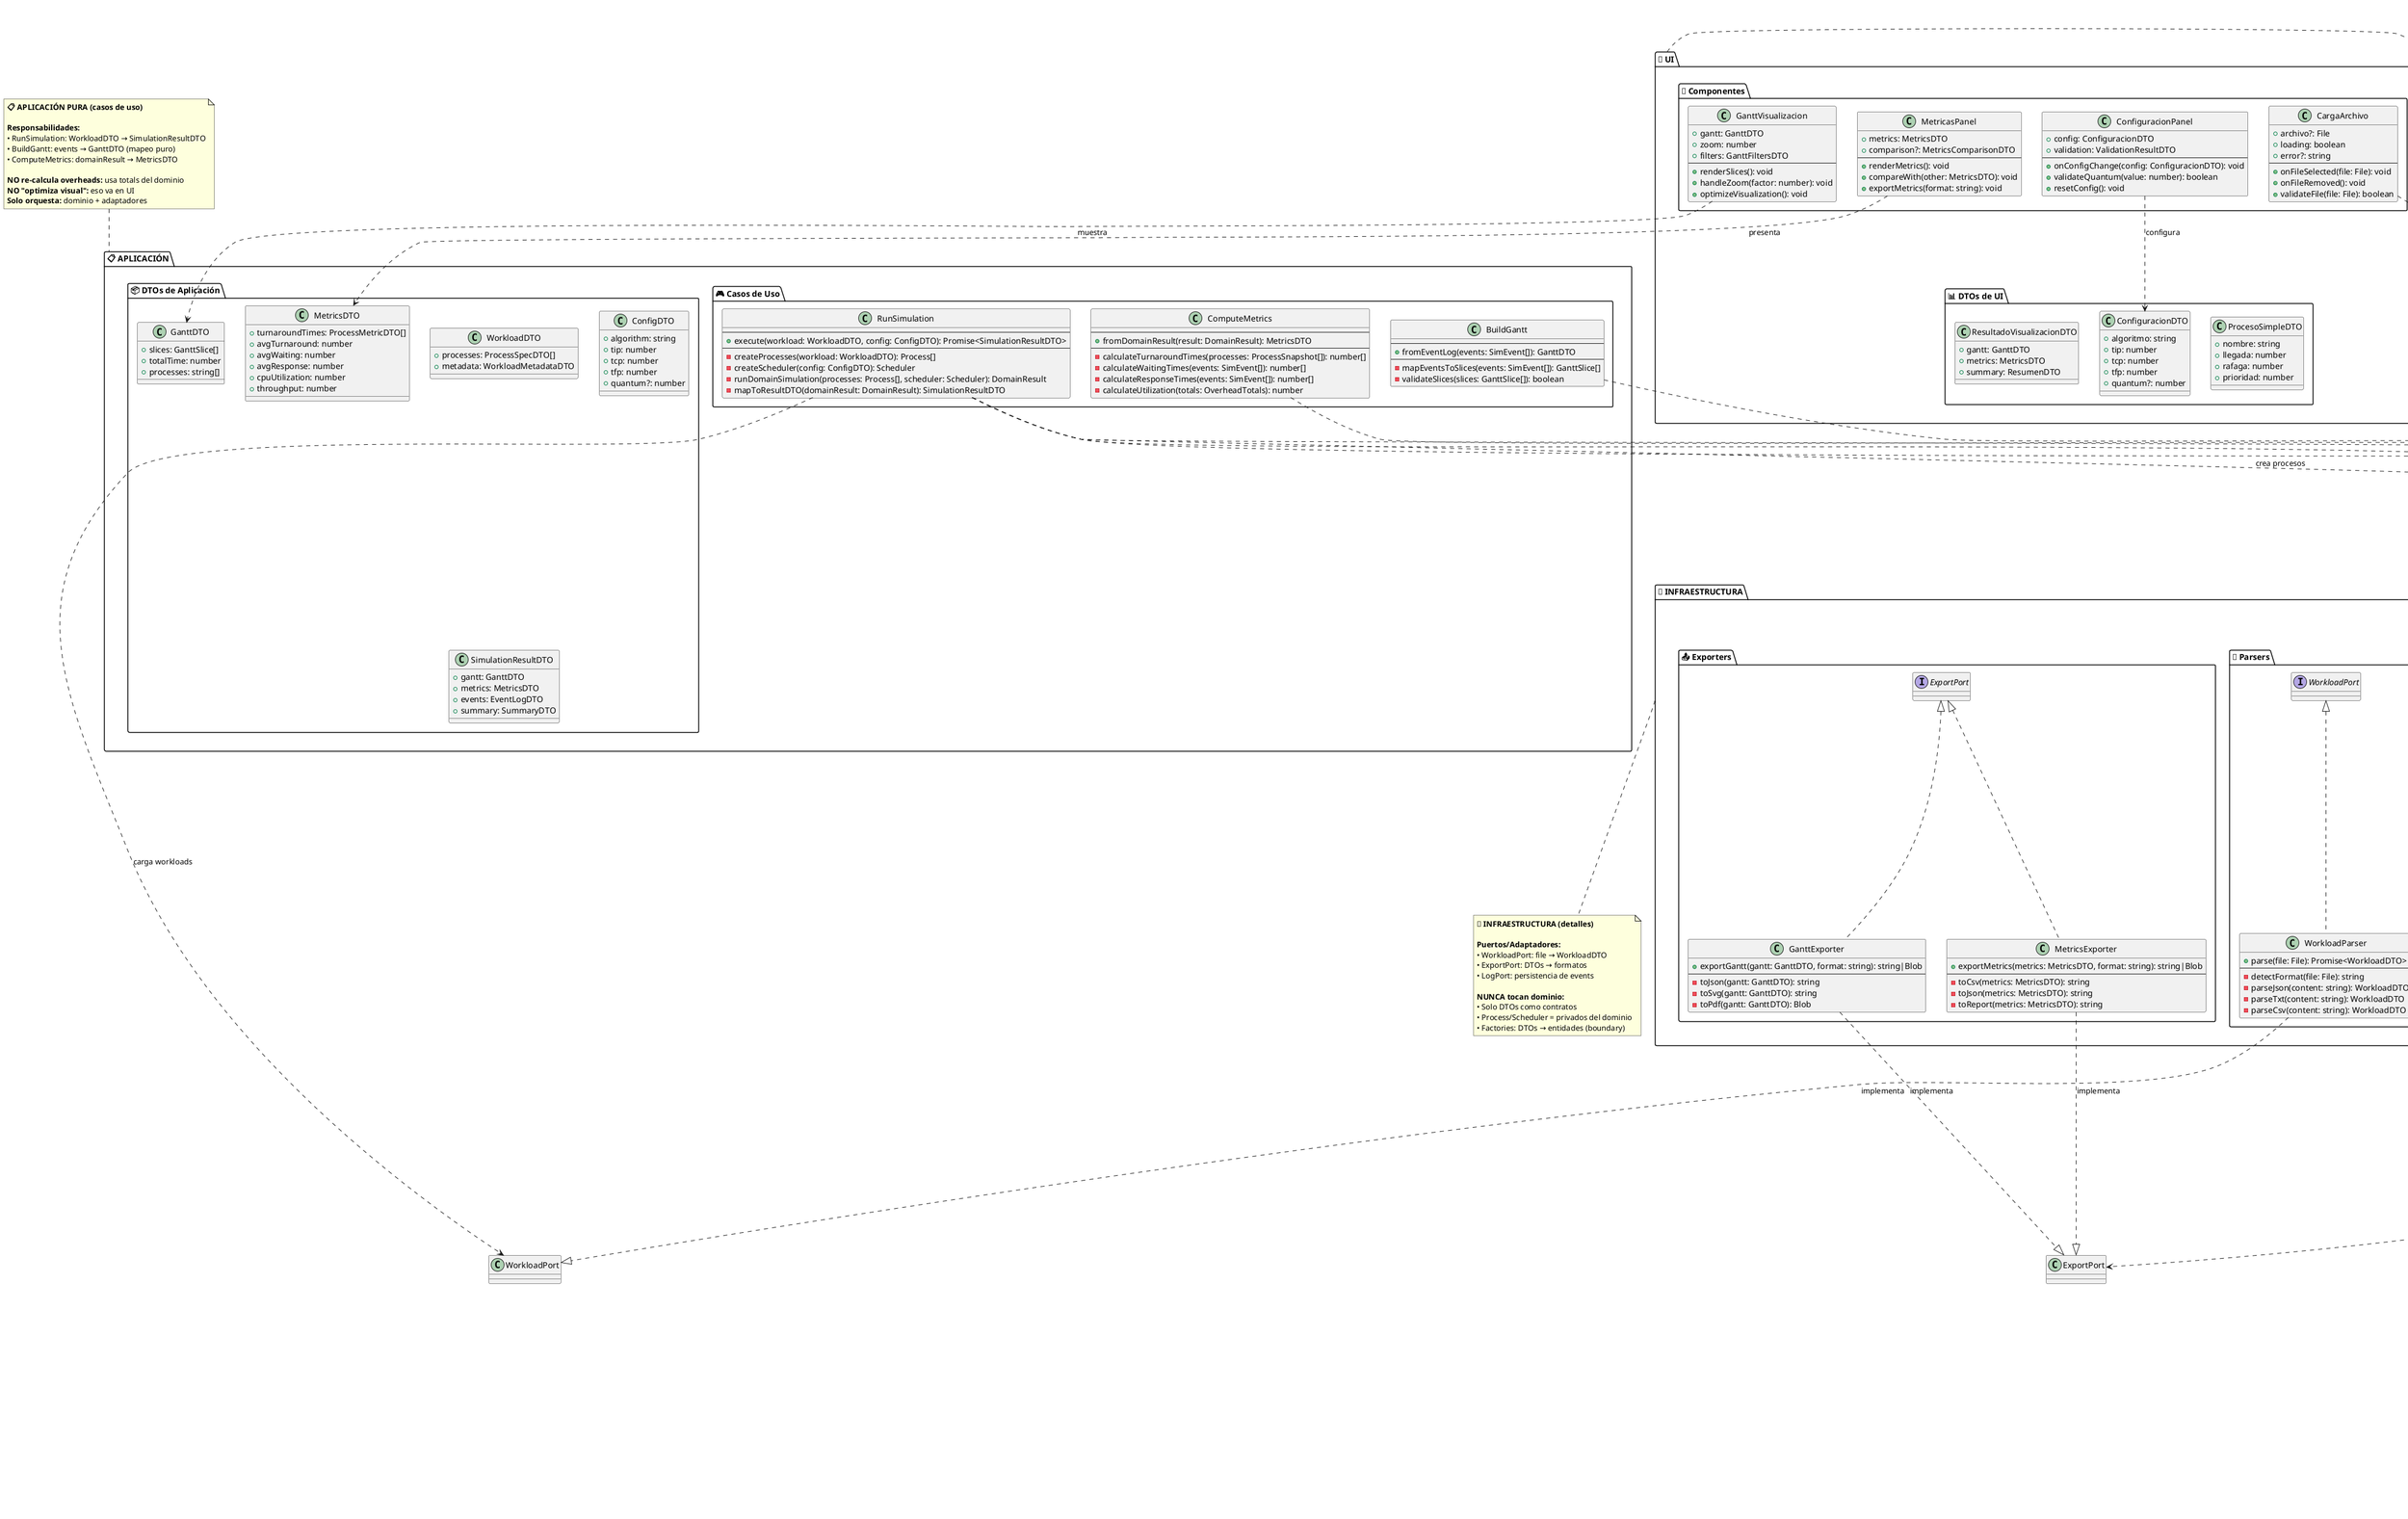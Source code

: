 @startuml DiagramaClases_Arquitectura_Optimizada

title "Diagrama de Clases - Arquitectura Optimizada (Motor Unico + Event Log)"

' ===============================
' DOMINIO PURO (sin dependencias)
' ===============================
package "🏛️ DOMINIO PURO" as domain {
  
  package "🎯 Agregado Raíz" as root {
    class Simulation {
      ' Estado privado del sistema
      -clock: Clock
      -eventQueue: EventQueue
      -cpu: Cpu
      -readyQueue: ReadyQueue
      -scheduler: Scheduler
      -eventLog: SimEvent[] 
      -overheadTotals: OverheadTotals
      --
      ' API pública simple
      +run(processes: Process[], scheduler: Scheduler): DomainResult
      +getCurrentTime(): number
      +getEventLog(): SimEvent[]
      +getTotals(): OverheadTotals
      --
      ' Manejadores de eventos privados (TIP/TCP/TFP centralizados)
      -handleJobArrival(event: JobArrives): void
      -handleTipDone(event: TipDone): void
      -handleDispatch(event: Dispatch): void
      -handleCpuBurstDone(event: CpuBurstDone): void 
      -handleQuantumExpired(event: QuantumExpired): void
      -handleIoDone(event: IoDone): void
      -handleProcessDone(event: ProcessDone): void
      --
      ' Overhead cobrado en únicos puntos correctos
      -cobrarTIP(process: Process): void
      -cobrarTCP(action: "dispatch"|"preempt"): void 
      -cobrarTFP(process: Process): void
      --
      ' Event log inmutable (fuente de verdad única)
      -registrarEvento(event: SimEvent): void
      -programarEvento(time: number, type: EventType, pid: string): void
    }
  }
  
  package "🧱 Entidades" as entities {
    class Process {
      ' Propiedades inmutables 
      +readonly id: string
      +readonly arrivalTime: number
      +readonly totalCpuTime: number
      +readonly totalIoTime: number
      +readonly priority: number
      +readonly burstCount: number
      --
      ' Estado mutable (solo transiciones válidas)
      +state: ProcessState
      +remainingCpu: number
      +remainingIo: number
      +currentBurst: number
      --
      ' Transiciones de estado (encapsuladas)
      +startTip(time: number): void
      +finishTip(time: number): void
      +run(deltaTime: number): void
      +blockIo(time: number): void
      +finishIo(time: number): void
      +finishCpuBurst(time: number): void
      +finishAll(time: number): void
      --
      ' Consultas de estado
      +isCompleted(): boolean
      +needsIo(): boolean
      +canRun(): boolean
      +getRemainingTotal(): number
      +getCurrentBurstRemaining(): number
    }
  }
  
  package "⚙️ Recursos del Sistema" as resources {
    class Clock {
      -currentTime: number
      --
      +now(): number
      +advanceTo(time: number): void
      +tick(delta: number): void
    }
    
    class Cpu {
      -running?: Process
      -busyUntil: number
      -tcpAccumulated: number
      --
      +isIdle(): boolean
      +getCurrentProcess(): Process?
      +dispatch(process: Process, time: number): void
      +preempt(time: number): Process?
      +finishCurrentTask(time: number): Process?
      --
      ' TCP centralizado aquí
      +chargeTCP(action: "dispatch"|"preempt", time: number): number
    }
    
    class ReadyQueue {
      -processes: Process[]
      -policy: SchedulingPolicy
      --
      +push(process: Process): void
      +pop(): Process?
      +peek(): Process?
      +isEmpty(): boolean
      +size(): number
      +reorderByPolicy(): void
      +contains(processId: string): boolean
      +remove(processId: string): Process?
    }
  }
  
  package "📅 Sistema de Eventos" as events {
    class EventQueue {
      -queue: PriorityQueue<Event>
      --
      +schedule(event: Event): void
      +nextEvent(): Event?
      +isEmpty(): boolean
      +clear(): void
    }
    
    abstract class Event {
      +readonly time: number
      +readonly type: EventType  
      +readonly processId: string
      +readonly priority: number
      +readonly sequence: number
      --
      +compareTo(other: Event): number
    }
    
    class JobArrives extends Event {
      +readonly process: Process
    }
    
    class TipDone extends Event {}
    class Dispatch extends Event {}
    class CpuBurstDone extends Event {}
    class QuantumExpired extends Event {}
    class IoDone extends Event {}
    class ProcessDone extends Event {}
    
    class PriorityQueue<T> {
      -items: T[]
      -compare: (a: T, b: T) => number
      --
      +enqueue(item: T): void
      +dequeue(): T?
      +peek(): T?
      +isEmpty(): boolean
      +size(): number
    }
  }
  
  package "🎛️ Estrategias de Planificación" as scheduling {
    interface Scheduler {
      +getName(): string
      --
      ' API minimalista y clara
      +pick(readyQueue: ReadyQueue, currentTime: number): Process?
      +shouldPreempt(current: Process, candidate: Process, time: number): boolean
      +onDispatch?(process: Process, time: number): void
      +onQuantumTick?(time: number): void
    }
    
    class FCFSScheduler implements Scheduler {
      +getName(): "FCFS"
      +pick(ready: ReadyQueue, time: number): Process?
      +shouldPreempt(): false
    }
    
    class SJFScheduler implements Scheduler {
      +getName(): "SJF"  
      +pick(ready: ReadyQueue, time: number): Process?
      +shouldPreempt(): false
    }
    
    class SRTFScheduler implements Scheduler {
      +getName(): "SRTF"
      +pick(ready: ReadyQueue, time: number): Process?
      +shouldPreempt(current: Process, candidate: Process): boolean
    }
    
    class PriorityScheduler implements Scheduler {
      +getName(): "PRIORITY"
      +pick(ready: ReadyQueue, time: number): Process?  
      +shouldPreempt(current: Process, candidate: Process): boolean
      --
      ' Aging interno encapsulado
      -applyAging(processes: Process[], currentTime: number): void
    }
    
    class RoundRobinScheduler implements Scheduler {
      -quantum: number
      -quantumRemaining: number
      --
      +getName(): "RR"
      +pick(ready: ReadyQueue, time: number): Process?
      +shouldPreempt(): false
      +onDispatch(process: Process, time: number): void
      +onQuantumTick(time: number): boolean
      --
      ' Quantum interno (no filtra al Simulador)
      -startQuantum(): void
      -tickQuantum(): boolean
      -resetQuantum(): void
    }
  }
  
  package "📊 Tipos de Dominio" as domaintypes {
    enum ProcessState {
      NUEVO
      LISTO  
      CORRIENDO
      BLOQUEADO
      TERMINADO
    }
    
    enum EventType {
      JOB_ARRIVES
      TIP_DONE
      DISPATCH
      CPU_BURST_DONE
      QUANTUM_EXPIRED
      IO_DONE
      PROCESS_DONE
    }
    
    class SimEvent {
      +readonly time: number
      +readonly type: EventType
      +readonly processId: string
      +readonly fromState?: ProcessState
      +readonly toState?: ProcessState
      +readonly cpuDelta?: number
      +readonly overheadDelta?: number
      +readonly ioStart?: number
      +readonly description?: string
    }
    
    class OverheadTotals {
      +tip: number
      +tcp: number
      +tfp: number
      +totalUser: number
      +totalIdle: number
      +makespan: number
    }
    
    class DomainResult {
      +readonly events: SimEvent[]
      +readonly processes: ProcessSnapshot[]
      +readonly totals: OverheadTotals
    }
    
    class ProcessSnapshot {
      +readonly id: string
      +readonly finalState: ProcessState
      +readonly completionTime?: number
      +readonly turnaroundTime?: number
      +readonly waitingTime?: number
      +readonly responseTime?: number
    }
  }
}

' ===============================
' APLICACIÓN (casos de uso puros)
' ===============================
package "📋 APLICACIÓN" as application {
  
  package "🎮 Casos de Uso" as usecases {
    class RunSimulation {
      --
      ' Caso de uso principal
      +execute(workload: WorkloadDTO, config: ConfigDTO): Promise<SimulationResultDTO>
      --
      ' Orquestación simple
      -createProcesses(workload: WorkloadDTO): Process[]
      -createScheduler(config: ConfigDTO): Scheduler  
      -runDomainSimulation(processes: Process[], scheduler: Scheduler): DomainResult
      -mapToResultDTO(domainResult: DomainResult): SimulationResultDTO
    }
    
    class BuildGantt {
      --
      ' Mapeo puro desde event log
      +fromEventLog(events: SimEvent[]): GanttDTO
      --
      ' Sin "optimización visual" (eso va en UI)
      -mapEventsToSlices(events: SimEvent[]): GanttSlice[]
      -validateSlices(slices: GanttSlice[]): boolean
    }
    
    class ComputeMetrics {
      --
      ' Cálculo desde dominio (no re-calcula overheads)
      +fromDomainResult(result: DomainResult): MetricsDTO
      --
      ' Usa solo lo que devuelve el dominio
      -calculateTurnaroundTimes(processes: ProcessSnapshot[]): number[]
      -calculateWaitingTimes(events: SimEvent[]): number[]
      -calculateResponseTimes(events: SimEvent[]): number[]
      -calculateUtilization(totals: OverheadTotals): number
    }
  }
  
  package "📦 DTOs de Aplicación" as appdtos {
    class WorkloadDTO {
      +processes: ProcessSpecDTO[]
      +metadata: WorkloadMetadataDTO
    }
    
    class ConfigDTO {
      +algorithm: string
      +tip: number
      +tcp: number
      +tfp: number
      +quantum?: number
    }
    
    class SimulationResultDTO {
      +gantt: GanttDTO
      +metrics: MetricsDTO
      +events: EventLogDTO
      +summary: SummaryDTO
    }
    
    class GanttDTO {
      +slices: GanttSlice[]
      +totalTime: number
      +processes: string[]
    }
    
    class MetricsDTO {
      +turnaroundTimes: ProcessMetricDTO[]
      +avgTurnaround: number
      +avgWaiting: number
      +avgResponse: number
      +cpuUtilization: number
      +throughput: number
    }
  }
}

' ===============================
' PUERTOS (interfaces) e INFRAESTRUCTURA
' ===============================
package "🔌 PUERTOS" as ports {
  interface WorkloadPort {
    +parse(file: File): Promise<WorkloadDTO>
  }
  
  interface ExportPort {
    +exportGantt(gantt: GanttDTO, format: string): string|Blob
    +exportMetrics(metrics: MetricsDTO, format: string): string|Blob  
  }
  
  interface LogPort {
    +persist(events: SimEvent[]): Promise<void>
    +retrieve(sessionId: string): Promise<SimEvent[]>
  }
}

package "🔧 INFRAESTRUCTURA" as infrastructure {
  
  package "📁 Parsers" as parsers {
    class WorkloadParser implements WorkloadPort {
      +parse(file: File): Promise<WorkloadDTO>
      --
      -detectFormat(file: File): string
      -parseJson(content: string): WorkloadDTO
      -parseTxt(content: string): WorkloadDTO  
      -parseCsv(content: string): WorkloadDTO
    }
  }
  
  package "📤 Exporters" as exporters {
    class GanttExporter implements ExportPort {
      +exportGantt(gantt: GanttDTO, format: string): string|Blob
      --
      -toJson(gantt: GanttDTO): string
      -toSvg(gantt: GanttDTO): string
      -toPdf(gantt: GanttDTO): Blob
    }
    
    class MetricsExporter implements ExportPort {
      +exportMetrics(metrics: MetricsDTO, format: string): string|Blob
      --
      -toCsv(metrics: MetricsDTO): string
      -toJson(metrics: MetricsDTO): string
      -toReport(metrics: MetricsDTO): string
    }
  }
  
  package "🏭 Factories" as factories {
    class ProcessFactory {
      +createFromDTO(specs: ProcessSpecDTO[]): Process[]
      --
      -validateSpec(spec: ProcessSpecDTO): void
      -mapToProcess(spec: ProcessSpecDTO): Process
    }
    
    class SchedulerFactory {
      +createFromConfig(config: ConfigDTO): Scheduler
      --
      -createFCFS(): FCFSScheduler
      -createSJF(): SJFScheduler  
      -createSRTF(): SRTFScheduler
      -createPriority(): PriorityScheduler
      -createRoundRobin(quantum: number): RoundRobinScheduler
    }
  }
}

' ===============================
' UI (solo DTOs, sin clases de dominio)
' ===============================
package "🎨 UI" as ui {
  
  package "🧩 Componentes" as components {
    class CargaArchivo {
      +archivo?: File
      +loading: boolean
      +error?: string
      --
      +onFileSelected(file: File): void
      +onFileRemoved(): void
      +validateFile(file: File): boolean
    }
    
    class ConfiguracionPanel {
      +config: ConfiguracionDTO
      +validation: ValidationResultDTO
      --
      +onConfigChange(config: ConfiguracionDTO): void
      +validateQuantum(value: number): boolean
      +resetConfig(): void
    }
    
    class GanttVisualizacion {
      +gantt: GanttDTO
      +zoom: number
      +filters: GanttFiltersDTO
      --
      +renderSlices(): void
      +handleZoom(factor: number): void
      +optimizeVisualization(): void
    }
    
    class MetricasPanel {
      +metrics: MetricsDTO
      +comparison?: MetricsComparisonDTO
      --
      +renderMetrics(): void
      +compareWith(other: MetricsDTO): void
      +exportMetrics(format: string): void
    }
  }
  
  package "📊 DTOs de UI" as uidtos {
    class ProcesoSimpleDTO {
      +nombre: string
      +llegada: number  
      +rafaga: number
      +prioridad: number
    }
    
    class ConfiguracionDTO {
      +algoritmo: string
      +tip: number
      +tcp: number
      +tfp: number
      +quantum?: number
    }
    
    class ResultadoVisualizacionDTO {
      +gantt: GanttDTO
      +metrics: MetricsDTO
      +summary: ResumenDTO
    }
  }
}

' ===============================
' RELACIONES ARQUITECTÓNICAS
' ===============================

' Dominio - Agregado raíz orquesta todo
Simulation *-- Clock : usa
Simulation *-- EventQueue : programa
Simulation *-- Cpu : gestiona
Simulation *-- ReadyQueue : maneja
Simulation o-- Scheduler : aplica estrategia
Simulation ..> SimEvent : registra

' Dominio - Recursos internos
Cpu o-- Process : ejecuta
ReadyQueue o-- "many" Process : contiene
EventQueue *-- PriorityQueue : implementa con
EventQueue o-- "many" Event : almacena

' Dominio - Eventos sellados
Event <|-- JobArrives
Event <|-- TipDone
Event <|-- Dispatch  
Event <|-- CpuBurstDone
Event <|-- QuantumExpired
Event <|-- IoDone
Event <|-- ProcessDone

' Dominio - Estrategias
Scheduler <|.. FCFSScheduler
Scheduler <|.. SJFScheduler
Scheduler <|.. SRTFScheduler  
Scheduler <|.. PriorityScheduler
Scheduler <|.. RoundRobinScheduler

' Aplicación usa dominio
RunSimulation ..> Simulation : ejecuta
RunSimulation ..> ProcessFactory : crea procesos
RunSimulation ..> SchedulerFactory : crea scheduler
BuildGantt ..> SimEvent : lee log
ComputeMetrics ..> DomainResult : analiza

' Infraestructura adapta
ProcessFactory ..> Process : instancia
SchedulerFactory ..> Scheduler : crea
WorkloadParser ..|> WorkloadPort : implementa
GanttExporter ..|> ExportPort : implementa
MetricsExporter ..|> ExportPort : implementa

' UI consume DTOs
CargaArchivo ..> WorkloadParser : carga con
ConfiguracionPanel ..> ConfiguracionDTO : configura
GanttVisualizacion ..> GanttDTO : muestra
MetricasPanel ..> MetricsDTO : presenta

' Aplicación orquesta puertos
RunSimulation ..> WorkloadPort : carga workloads
RunSimulation ..> ExportPort : exporta resultados

' ===============================
' ANOTACIONES ARQUITECTÓNICAS
' ===============================

note top of Simulation
**🎯 MOTOR ÚNICO (Agregado Raíz)**

**Event Log = Única Fuente de Verdad**
• Registra TODOS los cambios de estado
• Gantt se reconstruye SOLO desde el log
• Métricas calculan SOLO desde el log

**Overheads (un solo lugar):**
• **TIP:** N→L (solo en TipDone)
• **TCP:** L→C (Dispatch) + C→L (Preempt)  
• **TFP:** C→T (solo en ProcessDone)

**Sin filtración de responsabilidades:**
• Scheduler decide QUÉ ejecutar
• Simulation ejecuta CÓMO y CUÁNDO
• Event Log registra QUÉ PASÓ
end note

note bottom of scheduling
**🎛️ SCHEDULER API LIMPIA**

```ts
interface Scheduler {
  pick(ready: ReadyQueue, time: number): Process?;
  shouldPreempt(current: Process, candidate: Process, time: number): boolean;
  onDispatch?(process: Process, time: number): void; // solo RR
}
```

**Reglas claras:**
• **SRTF:** shouldPreempt si remainingTotal < current.remainingTotal
• **Priority:** shouldPreempt si priority > current.priority (con aging)
• **RR:** NO usa shouldPreempt, programa QuantumExpired en onDispatch
• **FCFS/SJF:** shouldPreempt = false siempre

**Sin contexto "filtrante":** Scheduler recibe TODO lo que necesita
end note

note top of application  
**📋 APLICACIÓN PURA (casos de uso)**

**Responsabilidades:**
• RunSimulation: WorkloadDTO → SimulationResultDTO
• BuildGantt: events → GanttDTO (mapeo puro)
• ComputeMetrics: domainResult → MetricsDTO

**NO re-calcula overheads:** usa totals del dominio
**NO "optimiza visual":** eso va en UI
**Solo orquesta:** dominio + adaptadores
end note

note bottom of infrastructure
**🔧 INFRAESTRUCTURA (detalles)**

**Puertos/Adaptadores:**
• WorkloadPort: file → WorkloadDTO  
• ExportPort: DTOs → formatos
• LogPort: persistencia de events

**NUNCA tocan dominio:**
• Solo DTOs como contratos
• Process/Scheduler = privados del dominio
• Factories: DTOs → entidades (boundary)
end note

note right of ui
**🎨 UI (solo presentación)**

**Principios:**
• Solo DTOs, nunca clases de dominio
• "Optimización visual" aquí (zoom, filtros)
• Estado reactivo en composables

**Flujo de datos:**
Usuario → DTOs → Application → Domain
Domain → DTOs → UI → Usuario
end note

' Archivos a eliminar (redundantes)
note bottom of domain
**🗑️ ELIMINACIONES (capa core redundante):**

• `core/AdaptadorSimuladorDominio` → redundante con RunSimulation  
• `core/SimState` → estado privado de Simulation
• `services/MetricsCalculator` → ComputeMetrics (aplicación)
• `services/GanttBuilder` → BuildGantt (aplicación)

**🔄 MOVIMIENTOS:**
• `entities/Simulador` → `domain/core/Simulation` (reescribir)
• `core/eventQueue` → `domain/events/EventQueue`  
• `core/priorityQueue` → implementación interna EventQueue
• `algorithms/` → `domain/scheduling/` (sin cambios API)

**✨ NUEVOS:**
• `domain/core/Clock`, `domain/core/Cpu`, `domain/core/ReadyQueue`
• `application/dto.ts` (todos los DTOs)
• `infrastructure/factories/` (ProcessFactory, SchedulerFactory)
end note

@enduml
